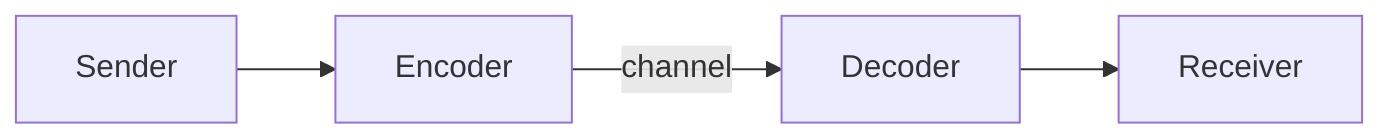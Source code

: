 %%{init: {"flowchart": {"htmlLabels": true}} }%%
flowchart LR
    Sender --> Encoder -- channel --> Decoder --> Receiver